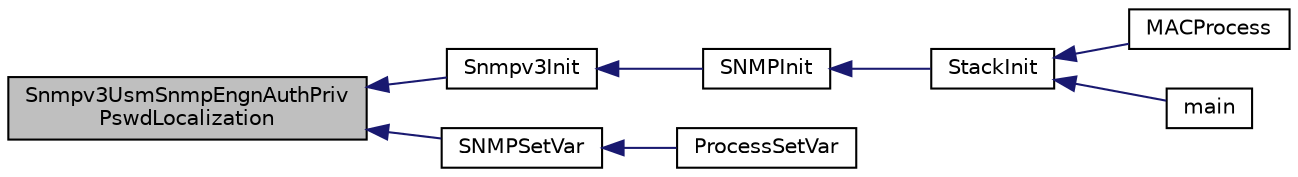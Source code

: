 digraph "Snmpv3UsmSnmpEngnAuthPrivPswdLocalization"
{
  edge [fontname="Helvetica",fontsize="10",labelfontname="Helvetica",labelfontsize="10"];
  node [fontname="Helvetica",fontsize="10",shape=record];
  rankdir="LR";
  Node1 [label="Snmpv3UsmSnmpEngnAuthPriv\lPswdLocalization",height=0.2,width=0.4,color="black", fillcolor="grey75", style="filled", fontcolor="black"];
  Node1 -> Node2 [dir="back",color="midnightblue",fontsize="10",style="solid",fontname="Helvetica"];
  Node2 [label="Snmpv3Init",height=0.2,width=0.4,color="black", fillcolor="white", style="filled",URL="$_s_n_m_p_8c.html#a901a0f81545a44de16bb369250912a62"];
  Node2 -> Node3 [dir="back",color="midnightblue",fontsize="10",style="solid",fontname="Helvetica"];
  Node3 [label="SNMPInit",height=0.2,width=0.4,color="black", fillcolor="white", style="filled",URL="$_s_n_m_p_8c.html#a79d23db507b4d1023fbe55de9ace75b7"];
  Node3 -> Node4 [dir="back",color="midnightblue",fontsize="10",style="solid",fontname="Helvetica"];
  Node4 [label="StackInit",height=0.2,width=0.4,color="black", fillcolor="white", style="filled",URL="$_stack_tsk_8c.html#af71915a2bb239ba8607e939c5943eb59"];
  Node4 -> Node5 [dir="back",color="midnightblue",fontsize="10",style="solid",fontname="Helvetica"];
  Node5 [label="MACProcess",height=0.2,width=0.4,color="black", fillcolor="white", style="filled",URL="$_w_f_mac_8c.html#a74c4ae494d118879a5d3798a74c3b905"];
  Node4 -> Node6 [dir="back",color="midnightblue",fontsize="10",style="solid",fontname="Helvetica"];
  Node6 [label="main",height=0.2,width=0.4,color="black", fillcolor="white", style="filled",URL="$_main_demo_8c.html#a6288eba0f8e8ad3ab1544ad731eb7667"];
  Node1 -> Node7 [dir="back",color="midnightblue",fontsize="10",style="solid",fontname="Helvetica"];
  Node7 [label="SNMPSetVar",height=0.2,width=0.4,color="black", fillcolor="white", style="filled",URL="$_custom_s_n_m_p_app_8c.html#a62be29a5435e2690bf8253f2be39d71e"];
  Node7 -> Node8 [dir="back",color="midnightblue",fontsize="10",style="solid",fontname="Helvetica"];
  Node8 [label="ProcessSetVar",height=0.2,width=0.4,color="black", fillcolor="white", style="filled",URL="$_s_n_m_p_8c.html#a14c721f6097f49f91403036cae991f03"];
}
